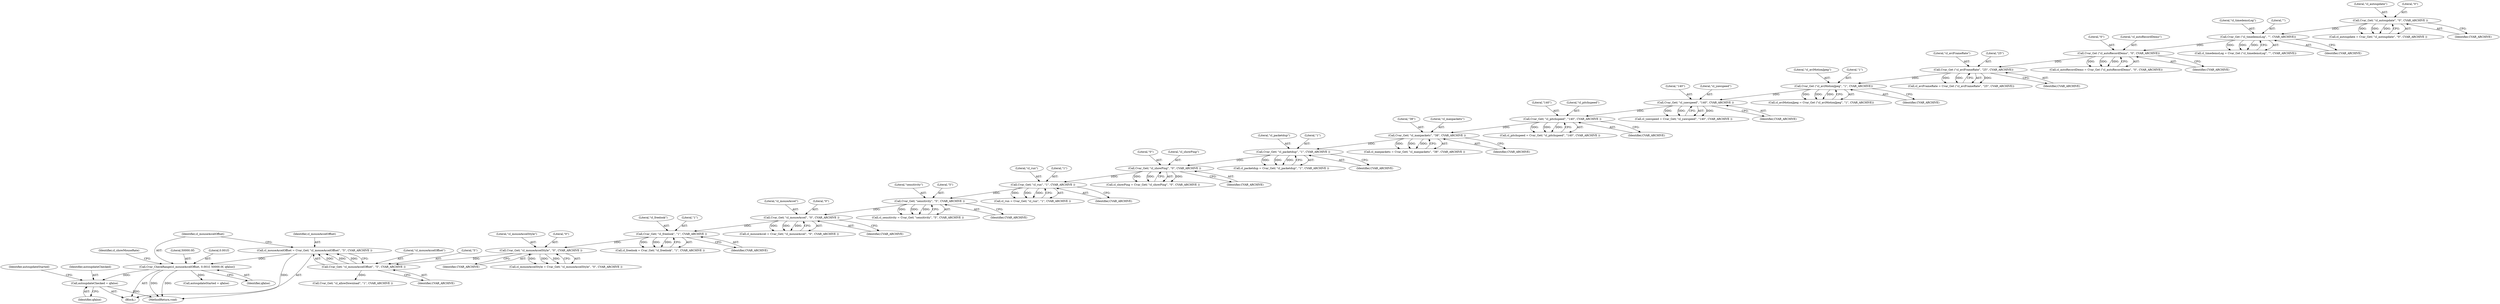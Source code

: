 digraph "0_OpenJK_b6ff2bcb1e4e6976d61e316175c6d7c99860fe20@API" {
"1001013" [label="(Call,autoupdateChecked = qfalse)"];
"1000345" [label="(Call,Cvar_CheckRange(cl_mouseAccelOffset, 0.001f, 50000.0f, qfalse))"];
"1000339" [label="(Call,cl_mouseAccelOffset = Cvar_Get( \"cl_mouseAccelOffset\", \"5\", CVAR_ARCHIVE ))"];
"1000341" [label="(Call,Cvar_Get( \"cl_mouseAccelOffset\", \"5\", CVAR_ARCHIVE ))"];
"1000335" [label="(Call,Cvar_Get( \"cl_mouseAccelStyle\", \"0\", CVAR_ARCHIVE ))"];
"1000329" [label="(Call,Cvar_Get( \"cl_freelook\", \"1\", CVAR_ARCHIVE ))"];
"1000323" [label="(Call,Cvar_Get( \"cl_mouseAccel\", \"0\", CVAR_ARCHIVE ))"];
"1000317" [label="(Call,Cvar_Get( \"sensitivity\", \"5\", CVAR_ARCHIVE ))"];
"1000311" [label="(Call,Cvar_Get( \"cl_run\", \"1\", CVAR_ARCHIVE ))"];
"1000305" [label="(Call,Cvar_Get( \"cl_showPing\", \"0\", CVAR_ARCHIVE ))"];
"1000299" [label="(Call,Cvar_Get( \"cl_packetdup\", \"1\", CVAR_ARCHIVE ))"];
"1000293" [label="(Call,Cvar_Get( \"cl_maxpackets\", \"38\", CVAR_ARCHIVE ))"];
"1000281" [label="(Call,Cvar_Get( \"cl_pitchspeed\", \"140\", CVAR_ARCHIVE ))"];
"1000275" [label="(Call,Cvar_Get( \"cl_yawspeed\", \"140\", CVAR_ARCHIVE ))"];
"1000251" [label="(Call,Cvar_Get (\"cl_aviMotionJpeg\", \"1\", CVAR_ARCHIVE))"];
"1000245" [label="(Call,Cvar_Get (\"cl_aviFrameRate\", \"25\", CVAR_ARCHIVE))"];
"1000239" [label="(Call,Cvar_Get (\"cl_autoRecordDemo\", \"0\", CVAR_ARCHIVE))"];
"1000233" [label="(Call,Cvar_Get (\"cl_timedemoLog\", \"\", CVAR_ARCHIVE))"];
"1000149" [label="(Call,Cvar_Get( \"cl_autoupdate\", \"0\", CVAR_ARCHIVE ))"];
"1000351" [label="(Identifier,cl_showMouseRate)"];
"1000307" [label="(Literal,\"0\")"];
"1000324" [label="(Literal,\"cl_mouseAccel\")"];
"1000295" [label="(Literal,\"38\")"];
"1000277" [label="(Literal,\"140\")"];
"1000330" [label="(Literal,\"cl_freelook\")"];
"1000327" [label="(Call,cl_freelook = Cvar_Get( \"cl_freelook\", \"1\", CVAR_ARCHIVE ))"];
"1000233" [label="(Call,Cvar_Get (\"cl_timedemoLog\", \"\", CVAR_ARCHIVE))"];
"1000152" [label="(Identifier,CVAR_ARCHIVE)"];
"1000302" [label="(Identifier,CVAR_ARCHIVE)"];
"1000254" [label="(Identifier,CVAR_ARCHIVE)"];
"1000243" [label="(Call,cl_aviFrameRate = Cvar_Get (\"cl_aviFrameRate\", \"25\", CVAR_ARCHIVE))"];
"1000300" [label="(Literal,\"cl_packetdup\")"];
"1000296" [label="(Identifier,CVAR_ARCHIVE)"];
"1000242" [label="(Identifier,CVAR_ARCHIVE)"];
"1000335" [label="(Call,Cvar_Get( \"cl_mouseAccelStyle\", \"0\", CVAR_ARCHIVE ))"];
"1000336" [label="(Literal,\"cl_mouseAccelStyle\")"];
"1000297" [label="(Call,cl_packetdup = Cvar_Get( \"cl_packetdup\", \"1\", CVAR_ARCHIVE ))"];
"1001016" [label="(Call,autoupdateStarted = qfalse)"];
"1000341" [label="(Call,Cvar_Get( \"cl_mouseAccelOffset\", \"5\", CVAR_ARCHIVE ))"];
"1000338" [label="(Identifier,CVAR_ARCHIVE)"];
"1000301" [label="(Literal,\"1\")"];
"1001026" [label="(MethodReturn,void)"];
"1000326" [label="(Identifier,CVAR_ARCHIVE)"];
"1000346" [label="(Identifier,cl_mouseAccelOffset)"];
"1000314" [label="(Identifier,CVAR_ARCHIVE)"];
"1000321" [label="(Call,cl_mouseAccel = Cvar_Get( \"cl_mouseAccel\", \"0\", CVAR_ARCHIVE ))"];
"1000348" [label="(Literal,50000.0f)"];
"1000320" [label="(Identifier,CVAR_ARCHIVE)"];
"1000281" [label="(Call,Cvar_Get( \"cl_pitchspeed\", \"140\", CVAR_ARCHIVE ))"];
"1000251" [label="(Call,Cvar_Get (\"cl_aviMotionJpeg\", \"1\", CVAR_ARCHIVE))"];
"1000248" [label="(Identifier,CVAR_ARCHIVE)"];
"1000234" [label="(Literal,\"cl_timedemoLog\")"];
"1000318" [label="(Literal,\"sensitivity\")"];
"1000147" [label="(Call,cl_autoupdate = Cvar_Get( \"cl_autoupdate\", \"0\", CVAR_ARCHIVE ))"];
"1000273" [label="(Call,cl_yawspeed = Cvar_Get( \"cl_yawspeed\", \"140\", CVAR_ARCHIVE ))"];
"1000323" [label="(Call,Cvar_Get( \"cl_mouseAccel\", \"0\", CVAR_ARCHIVE ))"];
"1000349" [label="(Identifier,qfalse)"];
"1000306" [label="(Literal,\"cl_showPing\")"];
"1000241" [label="(Literal,\"0\")"];
"1000342" [label="(Literal,\"cl_mouseAccelOffset\")"];
"1000311" [label="(Call,Cvar_Get( \"cl_run\", \"1\", CVAR_ARCHIVE ))"];
"1000275" [label="(Call,Cvar_Get( \"cl_yawspeed\", \"140\", CVAR_ARCHIVE ))"];
"1000284" [label="(Identifier,CVAR_ARCHIVE)"];
"1001017" [label="(Identifier,autoupdateStarted)"];
"1000331" [label="(Literal,\"1\")"];
"1000337" [label="(Literal,\"0\")"];
"1000299" [label="(Call,Cvar_Get( \"cl_packetdup\", \"1\", CVAR_ARCHIVE ))"];
"1000315" [label="(Call,cl_sensitivity = Cvar_Get( \"sensitivity\", \"5\", CVAR_ARCHIVE ))"];
"1000240" [label="(Literal,\"cl_autoRecordDemo\")"];
"1000236" [label="(Identifier,CVAR_ARCHIVE)"];
"1000235" [label="(Literal,\"\")"];
"1001013" [label="(Call,autoupdateChecked = qfalse)"];
"1000309" [label="(Call,cl_run = Cvar_Get( \"cl_run\", \"1\", CVAR_ARCHIVE ))"];
"1000347" [label="(Literal,0.001f)"];
"1000150" [label="(Literal,\"cl_autoupdate\")"];
"1001014" [label="(Identifier,autoupdateChecked)"];
"1000283" [label="(Literal,\"140\")"];
"1000252" [label="(Literal,\"cl_aviMotionJpeg\")"];
"1000305" [label="(Call,Cvar_Get( \"cl_showPing\", \"0\", CVAR_ARCHIVE ))"];
"1000151" [label="(Literal,\"0\")"];
"1000339" [label="(Call,cl_mouseAccelOffset = Cvar_Get( \"cl_mouseAccelOffset\", \"5\", CVAR_ARCHIVE ))"];
"1000303" [label="(Call,cl_showPing = Cvar_Get( \"cl_showPing\", \"0\", CVAR_ARCHIVE ))"];
"1000294" [label="(Literal,\"cl_maxpackets\")"];
"1000340" [label="(Identifier,cl_mouseAccelOffset)"];
"1000332" [label="(Identifier,CVAR_ARCHIVE)"];
"1000231" [label="(Call,cl_timedemoLog = Cvar_Get (\"cl_timedemoLog\", \"\", CVAR_ARCHIVE))"];
"1000112" [label="(Block,)"];
"1000343" [label="(Literal,\"5\")"];
"1000245" [label="(Call,Cvar_Get (\"cl_aviFrameRate\", \"25\", CVAR_ARCHIVE))"];
"1000249" [label="(Call,cl_aviMotionJpeg = Cvar_Get (\"cl_aviMotionJpeg\", \"1\", CVAR_ARCHIVE))"];
"1000278" [label="(Identifier,CVAR_ARCHIVE)"];
"1000279" [label="(Call,cl_pitchspeed = Cvar_Get( \"cl_pitchspeed\", \"140\", CVAR_ARCHIVE ))"];
"1000237" [label="(Call,cl_autoRecordDemo = Cvar_Get (\"cl_autoRecordDemo\", \"0\", CVAR_ARCHIVE))"];
"1000246" [label="(Literal,\"cl_aviFrameRate\")"];
"1000325" [label="(Literal,\"0\")"];
"1000312" [label="(Literal,\"cl_run\")"];
"1000308" [label="(Identifier,CVAR_ARCHIVE)"];
"1000149" [label="(Call,Cvar_Get( \"cl_autoupdate\", \"0\", CVAR_ARCHIVE ))"];
"1000253" [label="(Literal,\"1\")"];
"1000291" [label="(Call,cl_maxpackets = Cvar_Get( \"cl_maxpackets\", \"38\", CVAR_ARCHIVE ))"];
"1000317" [label="(Call,Cvar_Get( \"sensitivity\", \"5\", CVAR_ARCHIVE ))"];
"1000329" [label="(Call,Cvar_Get( \"cl_freelook\", \"1\", CVAR_ARCHIVE ))"];
"1000276" [label="(Literal,\"cl_yawspeed\")"];
"1000282" [label="(Literal,\"cl_pitchspeed\")"];
"1000358" [label="(Call,Cvar_Get( \"cl_allowDownload\", \"1\", CVAR_ARCHIVE ))"];
"1000313" [label="(Literal,\"1\")"];
"1000293" [label="(Call,Cvar_Get( \"cl_maxpackets\", \"38\", CVAR_ARCHIVE ))"];
"1000247" [label="(Literal,\"25\")"];
"1000345" [label="(Call,Cvar_CheckRange(cl_mouseAccelOffset, 0.001f, 50000.0f, qfalse))"];
"1000319" [label="(Literal,\"5\")"];
"1000333" [label="(Call,cl_mouseAccelStyle = Cvar_Get( \"cl_mouseAccelStyle\", \"0\", CVAR_ARCHIVE ))"];
"1000344" [label="(Identifier,CVAR_ARCHIVE)"];
"1000239" [label="(Call,Cvar_Get (\"cl_autoRecordDemo\", \"0\", CVAR_ARCHIVE))"];
"1001015" [label="(Identifier,qfalse)"];
"1001013" -> "1000112"  [label="AST: "];
"1001013" -> "1001015"  [label="CFG: "];
"1001014" -> "1001013"  [label="AST: "];
"1001015" -> "1001013"  [label="AST: "];
"1001017" -> "1001013"  [label="CFG: "];
"1001013" -> "1001026"  [label="DDG: "];
"1000345" -> "1001013"  [label="DDG: "];
"1000345" -> "1000112"  [label="AST: "];
"1000345" -> "1000349"  [label="CFG: "];
"1000346" -> "1000345"  [label="AST: "];
"1000347" -> "1000345"  [label="AST: "];
"1000348" -> "1000345"  [label="AST: "];
"1000349" -> "1000345"  [label="AST: "];
"1000351" -> "1000345"  [label="CFG: "];
"1000345" -> "1001026"  [label="DDG: "];
"1000345" -> "1001026"  [label="DDG: "];
"1000339" -> "1000345"  [label="DDG: "];
"1000345" -> "1001016"  [label="DDG: "];
"1000339" -> "1000112"  [label="AST: "];
"1000339" -> "1000341"  [label="CFG: "];
"1000340" -> "1000339"  [label="AST: "];
"1000341" -> "1000339"  [label="AST: "];
"1000346" -> "1000339"  [label="CFG: "];
"1000339" -> "1001026"  [label="DDG: "];
"1000341" -> "1000339"  [label="DDG: "];
"1000341" -> "1000339"  [label="DDG: "];
"1000341" -> "1000339"  [label="DDG: "];
"1000341" -> "1000344"  [label="CFG: "];
"1000342" -> "1000341"  [label="AST: "];
"1000343" -> "1000341"  [label="AST: "];
"1000344" -> "1000341"  [label="AST: "];
"1000335" -> "1000341"  [label="DDG: "];
"1000341" -> "1000358"  [label="DDG: "];
"1000335" -> "1000333"  [label="AST: "];
"1000335" -> "1000338"  [label="CFG: "];
"1000336" -> "1000335"  [label="AST: "];
"1000337" -> "1000335"  [label="AST: "];
"1000338" -> "1000335"  [label="AST: "];
"1000333" -> "1000335"  [label="CFG: "];
"1000335" -> "1000333"  [label="DDG: "];
"1000335" -> "1000333"  [label="DDG: "];
"1000335" -> "1000333"  [label="DDG: "];
"1000329" -> "1000335"  [label="DDG: "];
"1000329" -> "1000327"  [label="AST: "];
"1000329" -> "1000332"  [label="CFG: "];
"1000330" -> "1000329"  [label="AST: "];
"1000331" -> "1000329"  [label="AST: "];
"1000332" -> "1000329"  [label="AST: "];
"1000327" -> "1000329"  [label="CFG: "];
"1000329" -> "1000327"  [label="DDG: "];
"1000329" -> "1000327"  [label="DDG: "];
"1000329" -> "1000327"  [label="DDG: "];
"1000323" -> "1000329"  [label="DDG: "];
"1000323" -> "1000321"  [label="AST: "];
"1000323" -> "1000326"  [label="CFG: "];
"1000324" -> "1000323"  [label="AST: "];
"1000325" -> "1000323"  [label="AST: "];
"1000326" -> "1000323"  [label="AST: "];
"1000321" -> "1000323"  [label="CFG: "];
"1000323" -> "1000321"  [label="DDG: "];
"1000323" -> "1000321"  [label="DDG: "];
"1000323" -> "1000321"  [label="DDG: "];
"1000317" -> "1000323"  [label="DDG: "];
"1000317" -> "1000315"  [label="AST: "];
"1000317" -> "1000320"  [label="CFG: "];
"1000318" -> "1000317"  [label="AST: "];
"1000319" -> "1000317"  [label="AST: "];
"1000320" -> "1000317"  [label="AST: "];
"1000315" -> "1000317"  [label="CFG: "];
"1000317" -> "1000315"  [label="DDG: "];
"1000317" -> "1000315"  [label="DDG: "];
"1000317" -> "1000315"  [label="DDG: "];
"1000311" -> "1000317"  [label="DDG: "];
"1000311" -> "1000309"  [label="AST: "];
"1000311" -> "1000314"  [label="CFG: "];
"1000312" -> "1000311"  [label="AST: "];
"1000313" -> "1000311"  [label="AST: "];
"1000314" -> "1000311"  [label="AST: "];
"1000309" -> "1000311"  [label="CFG: "];
"1000311" -> "1000309"  [label="DDG: "];
"1000311" -> "1000309"  [label="DDG: "];
"1000311" -> "1000309"  [label="DDG: "];
"1000305" -> "1000311"  [label="DDG: "];
"1000305" -> "1000303"  [label="AST: "];
"1000305" -> "1000308"  [label="CFG: "];
"1000306" -> "1000305"  [label="AST: "];
"1000307" -> "1000305"  [label="AST: "];
"1000308" -> "1000305"  [label="AST: "];
"1000303" -> "1000305"  [label="CFG: "];
"1000305" -> "1000303"  [label="DDG: "];
"1000305" -> "1000303"  [label="DDG: "];
"1000305" -> "1000303"  [label="DDG: "];
"1000299" -> "1000305"  [label="DDG: "];
"1000299" -> "1000297"  [label="AST: "];
"1000299" -> "1000302"  [label="CFG: "];
"1000300" -> "1000299"  [label="AST: "];
"1000301" -> "1000299"  [label="AST: "];
"1000302" -> "1000299"  [label="AST: "];
"1000297" -> "1000299"  [label="CFG: "];
"1000299" -> "1000297"  [label="DDG: "];
"1000299" -> "1000297"  [label="DDG: "];
"1000299" -> "1000297"  [label="DDG: "];
"1000293" -> "1000299"  [label="DDG: "];
"1000293" -> "1000291"  [label="AST: "];
"1000293" -> "1000296"  [label="CFG: "];
"1000294" -> "1000293"  [label="AST: "];
"1000295" -> "1000293"  [label="AST: "];
"1000296" -> "1000293"  [label="AST: "];
"1000291" -> "1000293"  [label="CFG: "];
"1000293" -> "1000291"  [label="DDG: "];
"1000293" -> "1000291"  [label="DDG: "];
"1000293" -> "1000291"  [label="DDG: "];
"1000281" -> "1000293"  [label="DDG: "];
"1000281" -> "1000279"  [label="AST: "];
"1000281" -> "1000284"  [label="CFG: "];
"1000282" -> "1000281"  [label="AST: "];
"1000283" -> "1000281"  [label="AST: "];
"1000284" -> "1000281"  [label="AST: "];
"1000279" -> "1000281"  [label="CFG: "];
"1000281" -> "1000279"  [label="DDG: "];
"1000281" -> "1000279"  [label="DDG: "];
"1000281" -> "1000279"  [label="DDG: "];
"1000275" -> "1000281"  [label="DDG: "];
"1000275" -> "1000273"  [label="AST: "];
"1000275" -> "1000278"  [label="CFG: "];
"1000276" -> "1000275"  [label="AST: "];
"1000277" -> "1000275"  [label="AST: "];
"1000278" -> "1000275"  [label="AST: "];
"1000273" -> "1000275"  [label="CFG: "];
"1000275" -> "1000273"  [label="DDG: "];
"1000275" -> "1000273"  [label="DDG: "];
"1000275" -> "1000273"  [label="DDG: "];
"1000251" -> "1000275"  [label="DDG: "];
"1000251" -> "1000249"  [label="AST: "];
"1000251" -> "1000254"  [label="CFG: "];
"1000252" -> "1000251"  [label="AST: "];
"1000253" -> "1000251"  [label="AST: "];
"1000254" -> "1000251"  [label="AST: "];
"1000249" -> "1000251"  [label="CFG: "];
"1000251" -> "1000249"  [label="DDG: "];
"1000251" -> "1000249"  [label="DDG: "];
"1000251" -> "1000249"  [label="DDG: "];
"1000245" -> "1000251"  [label="DDG: "];
"1000245" -> "1000243"  [label="AST: "];
"1000245" -> "1000248"  [label="CFG: "];
"1000246" -> "1000245"  [label="AST: "];
"1000247" -> "1000245"  [label="AST: "];
"1000248" -> "1000245"  [label="AST: "];
"1000243" -> "1000245"  [label="CFG: "];
"1000245" -> "1000243"  [label="DDG: "];
"1000245" -> "1000243"  [label="DDG: "];
"1000245" -> "1000243"  [label="DDG: "];
"1000239" -> "1000245"  [label="DDG: "];
"1000239" -> "1000237"  [label="AST: "];
"1000239" -> "1000242"  [label="CFG: "];
"1000240" -> "1000239"  [label="AST: "];
"1000241" -> "1000239"  [label="AST: "];
"1000242" -> "1000239"  [label="AST: "];
"1000237" -> "1000239"  [label="CFG: "];
"1000239" -> "1000237"  [label="DDG: "];
"1000239" -> "1000237"  [label="DDG: "];
"1000239" -> "1000237"  [label="DDG: "];
"1000233" -> "1000239"  [label="DDG: "];
"1000233" -> "1000231"  [label="AST: "];
"1000233" -> "1000236"  [label="CFG: "];
"1000234" -> "1000233"  [label="AST: "];
"1000235" -> "1000233"  [label="AST: "];
"1000236" -> "1000233"  [label="AST: "];
"1000231" -> "1000233"  [label="CFG: "];
"1000233" -> "1000231"  [label="DDG: "];
"1000233" -> "1000231"  [label="DDG: "];
"1000233" -> "1000231"  [label="DDG: "];
"1000149" -> "1000233"  [label="DDG: "];
"1000149" -> "1000147"  [label="AST: "];
"1000149" -> "1000152"  [label="CFG: "];
"1000150" -> "1000149"  [label="AST: "];
"1000151" -> "1000149"  [label="AST: "];
"1000152" -> "1000149"  [label="AST: "];
"1000147" -> "1000149"  [label="CFG: "];
"1000149" -> "1000147"  [label="DDG: "];
"1000149" -> "1000147"  [label="DDG: "];
"1000149" -> "1000147"  [label="DDG: "];
}
